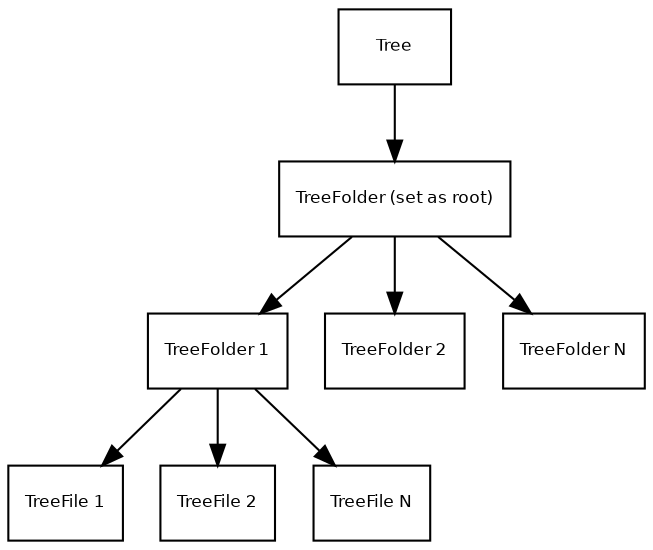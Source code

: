 digraph G {
        fontname = "Bitstream Vera Sans"
        fontsize = 8

        node [
            fontname = "Bitstream Vera Sans"
            fontsize = 8
            shape = "record"
        ]

        edge [
            fontname = "Bitstream Vera Sans"
            fontsize = 8
        ]

        Tree [
            label = "{Tree}"
        ]

        Root [
            label = "{TreeFolder (set as root)}"
        ]

        Folder1 [
            label = "{TreeFolder 1}"
        ]

        Folder2 [
            label = "{TreeFolder 2}"
        ]

        FolderN [
            label = "{TreeFolder N}"
        ]

        Node1 [
            label = "{TreeFile 1}"
        ]

        Node2 [
            label = "{TreeFile 2}"
        ]

        NodeN [
            label = "{TreeFile N}"
        ]

        Tree -> Root

        Root -> Folder1
        Root -> Folder2
        Root -> FolderN

        Folder1 -> Node1
        Folder1 -> Node2
        Folder1 -> NodeN

}
